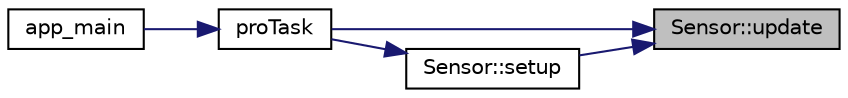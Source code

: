 digraph "Sensor::update"
{
 // LATEX_PDF_SIZE
  edge [fontname="Helvetica",fontsize="10",labelfontname="Helvetica",labelfontsize="10"];
  node [fontname="Helvetica",fontsize="10",shape=record];
  rankdir="RL";
  Node1 [label="Sensor::update",height=0.2,width=0.4,color="black", fillcolor="grey75", style="filled", fontcolor="black",tooltip=" "];
  Node1 -> Node2 [dir="back",color="midnightblue",fontsize="10",style="solid",fontname="Helvetica"];
  Node2 [label="proTask",height=0.2,width=0.4,color="black", fillcolor="white", style="filled",URL="$main_8cc.html#aa9663831480a5b0a46022a59829154a7",tooltip=" "];
  Node2 -> Node3 [dir="back",color="midnightblue",fontsize="10",style="solid",fontname="Helvetica"];
  Node3 [label="app_main",height=0.2,width=0.4,color="black", fillcolor="white", style="filled",URL="$main_8cc.html#a630544a7f0a2cc40d8a7fefab7e2fe70",tooltip=" "];
  Node1 -> Node4 [dir="back",color="midnightblue",fontsize="10",style="solid",fontname="Helvetica"];
  Node4 [label="Sensor::setup",height=0.2,width=0.4,color="black", fillcolor="white", style="filled",URL="$classSensor.html#afbfea94b9f0bf7722e9bfd38ef5ccf0b",tooltip=" "];
  Node4 -> Node2 [dir="back",color="midnightblue",fontsize="10",style="solid",fontname="Helvetica"];
}
